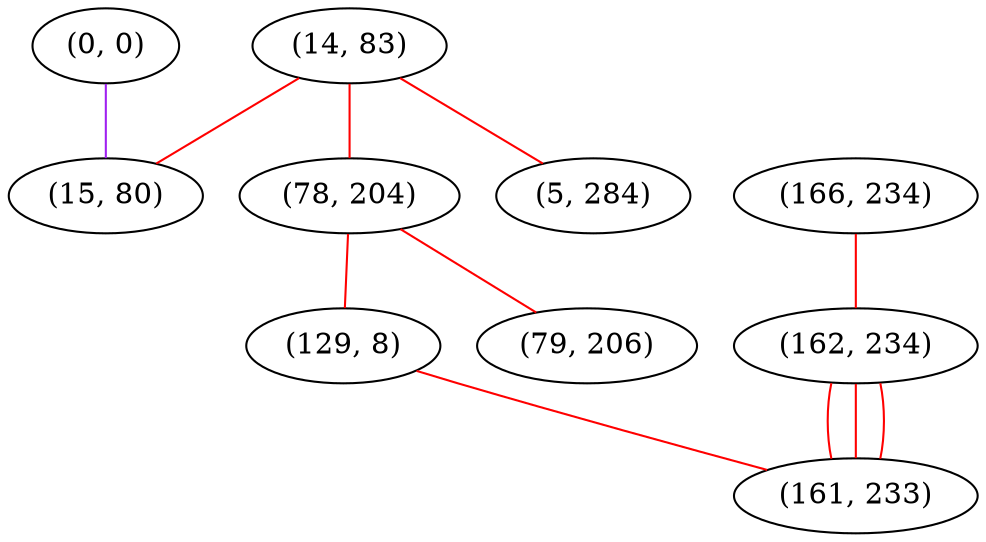 graph "" {
"(0, 0)";
"(14, 83)";
"(166, 234)";
"(162, 234)";
"(78, 204)";
"(129, 8)";
"(161, 233)";
"(5, 284)";
"(15, 80)";
"(79, 206)";
"(0, 0)" -- "(15, 80)"  [color=purple, key=0, weight=4];
"(14, 83)" -- "(78, 204)"  [color=red, key=0, weight=1];
"(14, 83)" -- "(5, 284)"  [color=red, key=0, weight=1];
"(14, 83)" -- "(15, 80)"  [color=red, key=0, weight=1];
"(166, 234)" -- "(162, 234)"  [color=red, key=0, weight=1];
"(162, 234)" -- "(161, 233)"  [color=red, key=0, weight=1];
"(162, 234)" -- "(161, 233)"  [color=red, key=1, weight=1];
"(162, 234)" -- "(161, 233)"  [color=red, key=2, weight=1];
"(78, 204)" -- "(79, 206)"  [color=red, key=0, weight=1];
"(78, 204)" -- "(129, 8)"  [color=red, key=0, weight=1];
"(129, 8)" -- "(161, 233)"  [color=red, key=0, weight=1];
}
